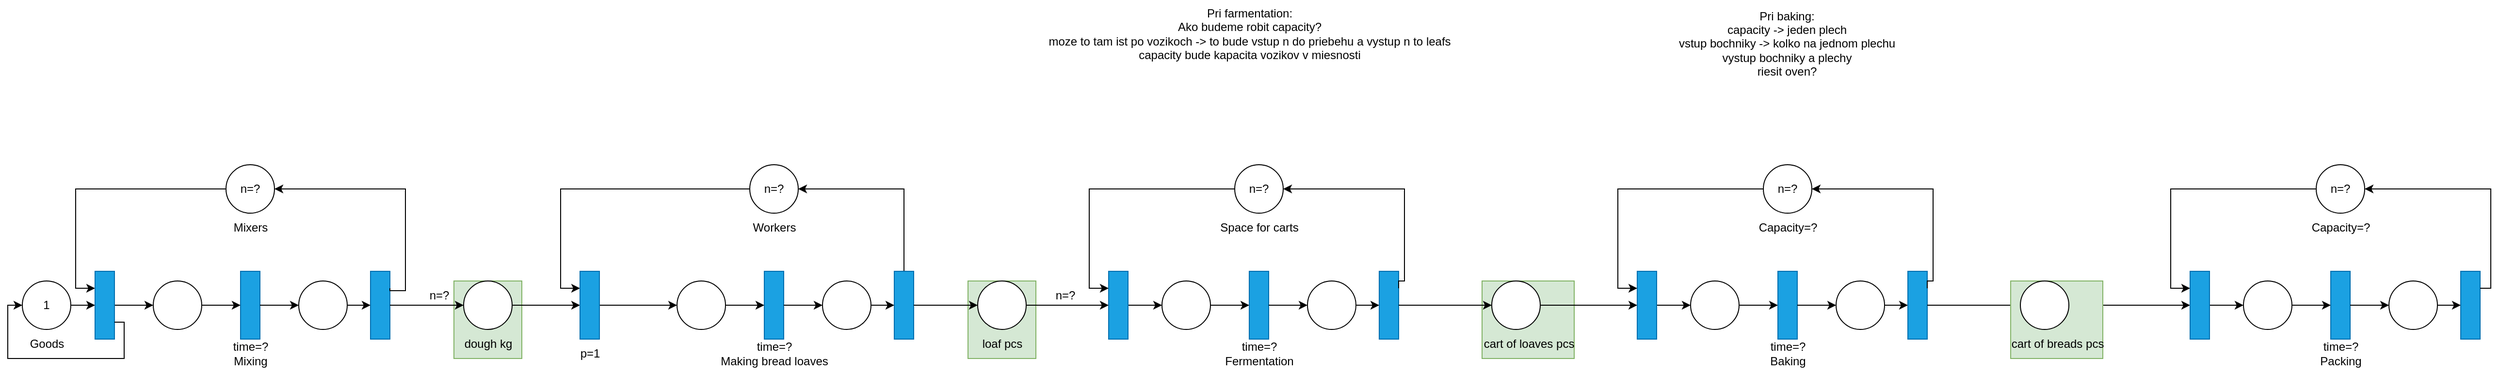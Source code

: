 <mxfile version="20.5.3" type="embed"><diagram id="23iRSUPoRavnBvh4doch" name="Page-1"><mxGraphModel dx="560" dy="378" grid="1" gridSize="10" guides="1" tooltips="1" connect="1" arrows="1" fold="1" page="1" pageScale="1" pageWidth="827" pageHeight="1169" math="0" shadow="0"><root><mxCell id="0"/><mxCell id="1" parent="0"/><mxCell id="70" style="edgeStyle=orthogonalEdgeStyle;rounded=0;orthogonalLoop=1;jettySize=auto;html=1;exitX=1;exitY=0.5;exitDx=0;exitDy=0;entryX=0;entryY=0.5;entryDx=0;entryDy=0;" parent="1" source="305" target="428" edge="1"><mxGeometry relative="1" as="geometry"><mxPoint x="2290" y="415" as="targetPoint"/><Array as="points"/></mxGeometry></mxCell><mxCell id="100" style="edgeStyle=orthogonalEdgeStyle;rounded=0;orthogonalLoop=1;jettySize=auto;html=1;exitX=0;exitY=0.5;exitDx=0;exitDy=0;entryX=0;entryY=0.25;entryDx=0;entryDy=0;" edge="1" parent="1" source="79" target="5"><mxGeometry relative="1" as="geometry"><mxPoint x="250" y="400" as="targetPoint"/></mxGeometry></mxCell><mxCell id="107" value="" style="edgeStyle=orthogonalEdgeStyle;rounded=0;orthogonalLoop=1;jettySize=auto;html=1;" edge="1" parent="1" source="5" target="111"><mxGeometry relative="1" as="geometry"><mxPoint x="140" y="144" as="targetPoint"/></mxGeometry></mxCell><mxCell id="133" value="" style="group" vertex="1" connectable="0" parent="1"><mxGeometry x="40" y="380" width="120" height="90" as="geometry"/></mxCell><mxCell id="5" value="" style="rounded=0;whiteSpace=wrap;html=1;fillColor=#1ba1e2;fontColor=#ffffff;strokeColor=#006EAF;" parent="133" vertex="1"><mxGeometry x="90" width="20" height="70" as="geometry"/></mxCell><mxCell id="93" value="" style="group" vertex="1" connectable="0" parent="133"><mxGeometry x="10" y="10" width="60" height="80" as="geometry"/></mxCell><mxCell id="36" value="1" style="ellipse;whiteSpace=wrap;html=1;aspect=fixed;" parent="93" vertex="1"><mxGeometry x="5" width="50" height="50" as="geometry"/></mxCell><mxCell id="87" value="Goods" style="text;html=1;align=center;verticalAlign=middle;resizable=1;points=[];autosize=1;strokeColor=none;fillColor=none;movable=1;rotatable=1;deletable=1;editable=1;connectable=1;" vertex="1" parent="93"><mxGeometry y="50" width="60" height="30" as="geometry"/></mxCell><mxCell id="37" style="edgeStyle=orthogonalEdgeStyle;rounded=0;orthogonalLoop=1;jettySize=auto;html=1;" parent="133" source="36" target="5" edge="1"><mxGeometry relative="1" as="geometry"/></mxCell><mxCell id="102" style="edgeStyle=orthogonalEdgeStyle;rounded=0;orthogonalLoop=1;jettySize=auto;html=1;exitX=1;exitY=0.75;exitDx=0;exitDy=0;" edge="1" parent="133" source="5" target="36"><mxGeometry relative="1" as="geometry"><mxPoint y="90" as="targetPoint"/><Array as="points"><mxPoint x="120" y="53"/><mxPoint x="120" y="90"/><mxPoint y="90"/><mxPoint y="35"/></Array></mxGeometry></mxCell><mxCell id="134" value="" style="group" vertex="1" connectable="0" parent="1"><mxGeometry x="190" y="270" width="244" height="215" as="geometry"/></mxCell><mxCell id="22" value="" style="rounded=0;whiteSpace=wrap;html=1;fillColor=#1ba1e2;fontColor=#ffffff;strokeColor=#006EAF;" parent="134" vertex="1"><mxGeometry x="224" y="110" width="20" height="70" as="geometry"/></mxCell><mxCell id="128" value="" style="group" vertex="1" connectable="0" parent="134"><mxGeometry width="200" height="215" as="geometry"/></mxCell><mxCell id="96" value="" style="group" vertex="1" connectable="0" parent="128"><mxGeometry x="70" width="60" height="80" as="geometry"/></mxCell><mxCell id="79" value="n=?" style="ellipse;whiteSpace=wrap;html=1;aspect=fixed;" parent="96" vertex="1"><mxGeometry x="5" width="50" height="50" as="geometry"/></mxCell><mxCell id="95" value="Mixers" style="text;html=1;align=center;verticalAlign=middle;resizable=0;points=[];autosize=1;strokeColor=none;fillColor=none;" vertex="1" parent="96"><mxGeometry y="50" width="60" height="30" as="geometry"/></mxCell><mxCell id="111" value="" style="ellipse;whiteSpace=wrap;html=1;aspect=fixed;" vertex="1" parent="128"><mxGeometry y="120" width="50" height="50" as="geometry"/></mxCell><mxCell id="118" value="" style="group" vertex="1" connectable="0" parent="128"><mxGeometry x="70" y="110" width="60" height="105" as="geometry"/></mxCell><mxCell id="116" value="" style="rounded=0;whiteSpace=wrap;html=1;fillColor=#1ba1e2;fontColor=#ffffff;strokeColor=#006EAF;" vertex="1" parent="118"><mxGeometry x="20" width="20" height="70" as="geometry"/></mxCell><mxCell id="117" value="time=?&lt;br&gt;Mixing" style="text;html=1;align=center;verticalAlign=middle;resizable=0;points=[];autosize=1;strokeColor=none;fillColor=none;" vertex="1" parent="118"><mxGeometry y="65" width="60" height="40" as="geometry"/></mxCell><mxCell id="115" style="edgeStyle=orthogonalEdgeStyle;rounded=0;orthogonalLoop=1;jettySize=auto;html=1;" edge="1" parent="128" source="111" target="116"><mxGeometry relative="1" as="geometry"><mxPoint x="75" y="145" as="targetPoint"/></mxGeometry></mxCell><mxCell id="120" style="edgeStyle=orthogonalEdgeStyle;rounded=0;orthogonalLoop=1;jettySize=auto;html=1;exitX=1;exitY=0.5;exitDx=0;exitDy=0;" edge="1" parent="128" source="116" target="121"><mxGeometry relative="1" as="geometry"><mxPoint x="170" y="145" as="targetPoint"/></mxGeometry></mxCell><mxCell id="121" value="" style="ellipse;whiteSpace=wrap;html=1;aspect=fixed;" vertex="1" parent="128"><mxGeometry x="150" y="120" width="50" height="50" as="geometry"/></mxCell><mxCell id="125" style="edgeStyle=orthogonalEdgeStyle;rounded=0;orthogonalLoop=1;jettySize=auto;html=1;exitX=1;exitY=0.25;exitDx=0;exitDy=0;entryX=1;entryY=0.5;entryDx=0;entryDy=0;" edge="1" parent="134" source="22" target="79"><mxGeometry relative="1" as="geometry"><Array as="points"><mxPoint x="244" y="130"/><mxPoint x="260" y="130"/><mxPoint x="260" y="25"/></Array></mxGeometry></mxCell><mxCell id="124" style="edgeStyle=orthogonalEdgeStyle;rounded=0;orthogonalLoop=1;jettySize=auto;html=1;exitX=1;exitY=0.5;exitDx=0;exitDy=0;entryX=0;entryY=0.5;entryDx=0;entryDy=0;" edge="1" parent="134" source="121" target="22"><mxGeometry relative="1" as="geometry"/></mxCell><mxCell id="162" value="" style="group" vertex="1" connectable="0" parent="1"><mxGeometry x="460" y="400" width="50" height="10" as="geometry"/></mxCell><mxCell id="161" value="n=?" style="text;html=1;strokeColor=none;fillColor=none;align=center;verticalAlign=middle;whiteSpace=wrap;rounded=0;" vertex="1" parent="162"><mxGeometry width="50" height="10" as="geometry"/></mxCell><mxCell id="164" value="" style="group;fillColor=#d5e8d4;strokeColor=#82b366;" vertex="1" connectable="0" parent="1"><mxGeometry x="500" y="390" width="70" height="80" as="geometry"/></mxCell><mxCell id="35" value="" style="ellipse;whiteSpace=wrap;html=1;aspect=fixed;" parent="164" vertex="1"><mxGeometry x="10" width="50" height="50" as="geometry"/></mxCell><mxCell id="163" value="dough kg" style="text;html=1;align=center;verticalAlign=middle;resizable=0;points=[];autosize=1;strokeColor=none;fillColor=none;" vertex="1" parent="164"><mxGeometry y="50" width="70" height="30" as="geometry"/></mxCell><mxCell id="40" style="edgeStyle=orthogonalEdgeStyle;rounded=0;orthogonalLoop=1;jettySize=auto;html=1;" parent="1" source="22" target="35" edge="1"><mxGeometry relative="1" as="geometry"><mxPoint x="860" y="450" as="targetPoint"/></mxGeometry></mxCell><mxCell id="180" style="edgeStyle=orthogonalEdgeStyle;rounded=0;orthogonalLoop=1;jettySize=auto;html=1;exitX=1;exitY=0.5;exitDx=0;exitDy=0;entryX=0;entryY=0.5;entryDx=0;entryDy=0;" edge="1" parent="1" source="35" target="182"><mxGeometry relative="1" as="geometry"><mxPoint x="595" y="415" as="targetPoint"/></mxGeometry></mxCell><mxCell id="231" style="edgeStyle=orthogonalEdgeStyle;rounded=0;orthogonalLoop=1;jettySize=auto;html=1;exitX=1;exitY=0.5;exitDx=0;exitDy=0;entryX=0;entryY=0.5;entryDx=0;entryDy=0;" edge="1" parent="1" source="182" target="221"><mxGeometry relative="1" as="geometry"/></mxCell><mxCell id="190" style="edgeStyle=orthogonalEdgeStyle;rounded=0;orthogonalLoop=1;jettySize=auto;html=1;entryX=0;entryY=0.25;entryDx=0;entryDy=0;" edge="1" parent="1" source="219" target="182"><mxGeometry relative="1" as="geometry"><mxPoint x="710" y="305" as="sourcePoint"/><mxPoint x="620" y="375" as="targetPoint"/></mxGeometry></mxCell><mxCell id="215" value="" style="group" vertex="1" connectable="0" parent="1"><mxGeometry x="730" y="270" width="244" height="215" as="geometry"/></mxCell><mxCell id="376" style="edgeStyle=orthogonalEdgeStyle;rounded=0;orthogonalLoop=1;jettySize=auto;html=1;exitX=0.5;exitY=0;exitDx=0;exitDy=0;entryX=1;entryY=0.5;entryDx=0;entryDy=0;" edge="1" parent="215" source="216" target="219"><mxGeometry relative="1" as="geometry"/></mxCell><mxCell id="216" value="" style="rounded=0;whiteSpace=wrap;html=1;fillColor=#1ba1e2;fontColor=#ffffff;strokeColor=#006EAF;" vertex="1" parent="215"><mxGeometry x="224" y="110" width="20" height="70" as="geometry"/></mxCell><mxCell id="217" value="" style="group" vertex="1" connectable="0" parent="215"><mxGeometry width="200" height="215" as="geometry"/></mxCell><mxCell id="218" value="" style="group" vertex="1" connectable="0" parent="217"><mxGeometry x="70" width="70" height="80" as="geometry"/></mxCell><mxCell id="219" value="n=?" style="ellipse;whiteSpace=wrap;html=1;aspect=fixed;" vertex="1" parent="218"><mxGeometry x="5" width="50" height="50" as="geometry"/></mxCell><mxCell id="220" value="Workers" style="text;html=1;align=center;verticalAlign=middle;resizable=0;points=[];autosize=1;strokeColor=none;fillColor=none;" vertex="1" parent="218"><mxGeometry x="-5" y="50" width="70" height="30" as="geometry"/></mxCell><mxCell id="221" value="" style="ellipse;whiteSpace=wrap;html=1;aspect=fixed;" vertex="1" parent="217"><mxGeometry y="120" width="50" height="50" as="geometry"/></mxCell><mxCell id="222" value="" style="group" vertex="1" connectable="0" parent="217"><mxGeometry x="70" y="110" width="95" height="105" as="geometry"/></mxCell><mxCell id="223" value="" style="rounded=0;whiteSpace=wrap;html=1;fillColor=#1ba1e2;fontColor=#ffffff;strokeColor=#006EAF;" vertex="1" parent="222"><mxGeometry x="20" width="20" height="70" as="geometry"/></mxCell><mxCell id="224" value="time=?&lt;br&gt;Making bread loaves" style="text;html=1;align=center;verticalAlign=middle;resizable=0;points=[];autosize=1;strokeColor=none;fillColor=none;" vertex="1" parent="222"><mxGeometry x="-35" y="65" width="130" height="40" as="geometry"/></mxCell><mxCell id="225" style="edgeStyle=orthogonalEdgeStyle;rounded=0;orthogonalLoop=1;jettySize=auto;html=1;" edge="1" parent="217" source="221" target="223"><mxGeometry relative="1" as="geometry"><mxPoint x="75" y="145" as="targetPoint"/></mxGeometry></mxCell><mxCell id="226" style="edgeStyle=orthogonalEdgeStyle;rounded=0;orthogonalLoop=1;jettySize=auto;html=1;exitX=1;exitY=0.5;exitDx=0;exitDy=0;" edge="1" parent="217" source="223" target="227"><mxGeometry relative="1" as="geometry"><mxPoint x="170" y="145" as="targetPoint"/></mxGeometry></mxCell><mxCell id="227" value="" style="ellipse;whiteSpace=wrap;html=1;aspect=fixed;" vertex="1" parent="217"><mxGeometry x="150" y="120" width="50" height="50" as="geometry"/></mxCell><mxCell id="229" style="edgeStyle=orthogonalEdgeStyle;rounded=0;orthogonalLoop=1;jettySize=auto;html=1;exitX=1;exitY=0.5;exitDx=0;exitDy=0;entryX=0;entryY=0.5;entryDx=0;entryDy=0;" edge="1" parent="215" source="227" target="216"><mxGeometry relative="1" as="geometry"/></mxCell><mxCell id="249" value="" style="group;fillColor=#d5e8d4;strokeColor=#82b366;" vertex="1" connectable="0" parent="1"><mxGeometry x="1030" y="390" width="70" height="80" as="geometry"/></mxCell><mxCell id="250" value="" style="ellipse;whiteSpace=wrap;html=1;aspect=fixed;" vertex="1" parent="249"><mxGeometry x="10" width="50" height="50" as="geometry"/></mxCell><mxCell id="251" value="loaf pcs" style="text;html=1;align=center;verticalAlign=middle;resizable=0;points=[];autosize=1;strokeColor=none;fillColor=none;" vertex="1" parent="249"><mxGeometry x="5" y="50" width="60" height="30" as="geometry"/></mxCell><mxCell id="258" style="edgeStyle=orthogonalEdgeStyle;rounded=0;orthogonalLoop=1;jettySize=auto;html=1;exitX=1;exitY=0.5;exitDx=0;exitDy=0;entryX=0;entryY=0.5;entryDx=0;entryDy=0;" edge="1" parent="1" source="259" target="267"><mxGeometry relative="1" as="geometry"/></mxCell><mxCell id="259" value="" style="rounded=0;whiteSpace=wrap;html=1;fillColor=#1ba1e2;fontColor=#ffffff;strokeColor=#006EAF;" vertex="1" parent="1"><mxGeometry x="1175" y="380" width="20" height="70" as="geometry"/></mxCell><mxCell id="260" style="edgeStyle=orthogonalEdgeStyle;rounded=0;orthogonalLoop=1;jettySize=auto;html=1;entryX=0;entryY=0.25;entryDx=0;entryDy=0;" edge="1" parent="1" source="265" target="259"><mxGeometry relative="1" as="geometry"><mxPoint x="1540" y="355" as="sourcePoint"/><mxPoint x="1450" y="425" as="targetPoint"/></mxGeometry></mxCell><mxCell id="284" value="Pri farmentation:&lt;br&gt;Ako budeme robit capacity?&lt;br&gt;moze to tam ist po vozikoch -&amp;gt; to bude vstup n do priebehu a vystup n to leafs&lt;br&gt;capacity bude kapacita vozikov v miesnosti" style="text;html=1;align=center;verticalAlign=middle;resizable=0;points=[];autosize=1;strokeColor=none;fillColor=none;" vertex="1" parent="1"><mxGeometry x="1100" y="100" width="440" height="70" as="geometry"/></mxCell><mxCell id="285" style="edgeStyle=orthogonalEdgeStyle;rounded=0;orthogonalLoop=1;jettySize=auto;html=1;exitX=1;exitY=0.5;exitDx=0;exitDy=0;entryX=0;entryY=0.5;entryDx=0;entryDy=0;" edge="1" parent="1" source="286" target="295"><mxGeometry relative="1" as="geometry"/></mxCell><mxCell id="286" value="" style="rounded=0;whiteSpace=wrap;html=1;fillColor=#1ba1e2;fontColor=#ffffff;strokeColor=#006EAF;" vertex="1" parent="1"><mxGeometry x="1720" y="380" width="20" height="70" as="geometry"/></mxCell><mxCell id="287" style="edgeStyle=orthogonalEdgeStyle;rounded=0;orthogonalLoop=1;jettySize=auto;html=1;entryX=0;entryY=0.25;entryDx=0;entryDy=0;" edge="1" parent="1" source="293" target="286"><mxGeometry relative="1" as="geometry"><mxPoint x="2085" y="355" as="sourcePoint"/><mxPoint x="1995" y="425" as="targetPoint"/></mxGeometry></mxCell><mxCell id="288" value="" style="group" vertex="1" connectable="0" parent="1"><mxGeometry x="1775" y="270" width="437.5" height="215" as="geometry"/></mxCell><mxCell id="289" value="" style="group" vertex="1" connectable="0" parent="288"><mxGeometry width="244" height="215" as="geometry"/></mxCell><mxCell id="290" value="" style="rounded=0;whiteSpace=wrap;html=1;fillColor=#1ba1e2;fontColor=#ffffff;strokeColor=#006EAF;" vertex="1" parent="289"><mxGeometry x="224" y="110" width="20" height="70" as="geometry"/></mxCell><mxCell id="291" value="" style="group" vertex="1" connectable="0" parent="289"><mxGeometry width="200" height="215" as="geometry"/></mxCell><mxCell id="292" value="" style="group" vertex="1" connectable="0" parent="291"><mxGeometry x="70" width="70" height="80" as="geometry"/></mxCell><mxCell id="293" value="n=?" style="ellipse;whiteSpace=wrap;html=1;aspect=fixed;" vertex="1" parent="292"><mxGeometry x="5" width="50" height="50" as="geometry"/></mxCell><mxCell id="294" value="Capacity=?" style="text;html=1;align=center;verticalAlign=middle;resizable=0;points=[];autosize=1;strokeColor=none;fillColor=none;" vertex="1" parent="292"><mxGeometry x="-10" y="50" width="80" height="30" as="geometry"/></mxCell><mxCell id="295" value="" style="ellipse;whiteSpace=wrap;html=1;aspect=fixed;" vertex="1" parent="291"><mxGeometry y="120" width="50" height="50" as="geometry"/></mxCell><mxCell id="296" value="" style="group" vertex="1" connectable="0" parent="291"><mxGeometry x="70" y="110" width="95" height="105" as="geometry"/></mxCell><mxCell id="297" value="" style="rounded=0;whiteSpace=wrap;html=1;fillColor=#1ba1e2;fontColor=#ffffff;strokeColor=#006EAF;" vertex="1" parent="296"><mxGeometry x="20" width="20" height="70" as="geometry"/></mxCell><mxCell id="298" value="time=?&lt;br&gt;Baking" style="text;html=1;align=center;verticalAlign=middle;resizable=0;points=[];autosize=1;strokeColor=none;fillColor=none;" vertex="1" parent="296"><mxGeometry y="65" width="60" height="40" as="geometry"/></mxCell><mxCell id="299" style="edgeStyle=orthogonalEdgeStyle;rounded=0;orthogonalLoop=1;jettySize=auto;html=1;" edge="1" parent="291" source="295" target="297"><mxGeometry relative="1" as="geometry"><mxPoint x="75" y="145" as="targetPoint"/></mxGeometry></mxCell><mxCell id="300" style="edgeStyle=orthogonalEdgeStyle;rounded=0;orthogonalLoop=1;jettySize=auto;html=1;exitX=1;exitY=0.5;exitDx=0;exitDy=0;" edge="1" parent="291" source="297" target="301"><mxGeometry relative="1" as="geometry"><mxPoint x="170" y="145" as="targetPoint"/></mxGeometry></mxCell><mxCell id="301" value="" style="ellipse;whiteSpace=wrap;html=1;aspect=fixed;" vertex="1" parent="291"><mxGeometry x="150" y="120" width="50" height="50" as="geometry"/></mxCell><mxCell id="302" style="edgeStyle=orthogonalEdgeStyle;rounded=0;orthogonalLoop=1;jettySize=auto;html=1;exitX=1;exitY=0.25;exitDx=0;exitDy=0;entryX=1;entryY=0.5;entryDx=0;entryDy=0;" edge="1" parent="289" source="290" target="293"><mxGeometry relative="1" as="geometry"><Array as="points"><mxPoint x="244" y="120"/><mxPoint x="250" y="120"/><mxPoint x="250" y="25"/></Array></mxGeometry></mxCell><mxCell id="303" style="edgeStyle=orthogonalEdgeStyle;rounded=0;orthogonalLoop=1;jettySize=auto;html=1;exitX=1;exitY=0.5;exitDx=0;exitDy=0;entryX=0;entryY=0.5;entryDx=0;entryDy=0;" edge="1" parent="289" source="301" target="290"><mxGeometry relative="1" as="geometry"/></mxCell><mxCell id="309" style="edgeStyle=orthogonalEdgeStyle;rounded=0;orthogonalLoop=1;jettySize=auto;html=1;exitX=1;exitY=0.5;exitDx=0;exitDy=0;" edge="1" parent="288" source="290" target="305"><mxGeometry relative="1" as="geometry"/></mxCell><mxCell id="318" value="" style="group" vertex="1" connectable="0" parent="288"><mxGeometry x="317.5" y="120" width="120" height="80" as="geometry"/></mxCell><mxCell id="304" value="" style="group;fillColor=#d5e8d4;strokeColor=#82b366;" vertex="1" connectable="0" parent="318"><mxGeometry x="12.5" width="95" height="80" as="geometry"/></mxCell><mxCell id="305" value="" style="ellipse;whiteSpace=wrap;html=1;aspect=fixed;" vertex="1" parent="304"><mxGeometry x="10" width="50" height="50" as="geometry"/></mxCell><mxCell id="306" value="cart of breads pcs" style="text;html=1;align=center;verticalAlign=middle;resizable=0;points=[];autosize=1;strokeColor=none;fillColor=none;" vertex="1" parent="318"><mxGeometry y="50" width="120" height="30" as="geometry"/></mxCell><mxCell id="310" value="Pri baking:&lt;br&gt;capacity -&amp;gt; jeden plech&lt;br&gt;vstup bochniky -&amp;gt; kolko na jednom plechu&lt;br&gt;vystup bochniky a plechy&lt;br&gt;riesit oven?&lt;br&gt;" style="text;html=1;align=center;verticalAlign=middle;resizable=0;points=[];autosize=1;strokeColor=none;fillColor=none;" vertex="1" parent="1"><mxGeometry x="1749" y="100" width="250" height="90" as="geometry"/></mxCell><mxCell id="313" value="" style="group" vertex="1" connectable="0" parent="1"><mxGeometry x="1110" y="390" width="40" height="30" as="geometry"/></mxCell><mxCell id="257" style="edgeStyle=orthogonalEdgeStyle;rounded=0;orthogonalLoop=1;jettySize=auto;html=1;exitX=1;exitY=0.5;exitDx=0;exitDy=0;entryX=0;entryY=0.5;entryDx=0;entryDy=0;" edge="1" parent="313" target="259" source="250"><mxGeometry relative="1" as="geometry"><mxPoint x="280" y="75" as="sourcePoint"/><mxPoint x="315" y="75" as="targetPoint"/></mxGeometry></mxCell><mxCell id="312" value="n=?" style="text;html=1;align=center;verticalAlign=middle;resizable=0;points=[];autosize=1;strokeColor=none;fillColor=none;" vertex="1" parent="313"><mxGeometry width="40" height="30" as="geometry"/></mxCell><mxCell id="316" value="" style="group" vertex="1" connectable="0" parent="1"><mxGeometry x="1230" y="270" width="437.5" height="215" as="geometry"/></mxCell><mxCell id="283" value="" style="group" vertex="1" connectable="0" parent="316"><mxGeometry width="425" height="215" as="geometry"/></mxCell><mxCell id="261" value="" style="group" vertex="1" connectable="0" parent="283"><mxGeometry width="244" height="215" as="geometry"/></mxCell><mxCell id="262" value="" style="rounded=0;whiteSpace=wrap;html=1;fillColor=#1ba1e2;fontColor=#ffffff;strokeColor=#006EAF;" vertex="1" parent="261"><mxGeometry x="224" y="110" width="20" height="70" as="geometry"/></mxCell><mxCell id="263" value="" style="group" vertex="1" connectable="0" parent="261"><mxGeometry width="200" height="215" as="geometry"/></mxCell><mxCell id="264" value="" style="group" vertex="1" connectable="0" parent="263"><mxGeometry x="70" width="80" height="80" as="geometry"/></mxCell><mxCell id="265" value="n=?" style="ellipse;whiteSpace=wrap;html=1;aspect=fixed;" vertex="1" parent="264"><mxGeometry x="5" width="50" height="50" as="geometry"/></mxCell><mxCell id="266" value="Space for carts" style="text;html=1;align=center;verticalAlign=middle;resizable=0;points=[];autosize=1;strokeColor=none;fillColor=none;" vertex="1" parent="264"><mxGeometry x="-20" y="50" width="100" height="30" as="geometry"/></mxCell><mxCell id="267" value="" style="ellipse;whiteSpace=wrap;html=1;aspect=fixed;" vertex="1" parent="263"><mxGeometry y="120" width="50" height="50" as="geometry"/></mxCell><mxCell id="268" value="" style="group" vertex="1" connectable="0" parent="263"><mxGeometry x="70" y="110" width="95" height="105" as="geometry"/></mxCell><mxCell id="269" value="" style="rounded=0;whiteSpace=wrap;html=1;fillColor=#1ba1e2;fontColor=#ffffff;strokeColor=#006EAF;" vertex="1" parent="268"><mxGeometry x="20" width="20" height="70" as="geometry"/></mxCell><mxCell id="270" value="time=?&lt;br&gt;Fermentation" style="text;html=1;align=center;verticalAlign=middle;resizable=0;points=[];autosize=1;strokeColor=none;fillColor=none;" vertex="1" parent="268"><mxGeometry x="-15" y="65" width="90" height="40" as="geometry"/></mxCell><mxCell id="271" style="edgeStyle=orthogonalEdgeStyle;rounded=0;orthogonalLoop=1;jettySize=auto;html=1;" edge="1" parent="263" source="267" target="269"><mxGeometry relative="1" as="geometry"><mxPoint x="75" y="145" as="targetPoint"/></mxGeometry></mxCell><mxCell id="272" style="edgeStyle=orthogonalEdgeStyle;rounded=0;orthogonalLoop=1;jettySize=auto;html=1;exitX=1;exitY=0.5;exitDx=0;exitDy=0;" edge="1" parent="263" source="269" target="273"><mxGeometry relative="1" as="geometry"><mxPoint x="170" y="145" as="targetPoint"/></mxGeometry></mxCell><mxCell id="273" value="" style="ellipse;whiteSpace=wrap;html=1;aspect=fixed;" vertex="1" parent="263"><mxGeometry x="150" y="120" width="50" height="50" as="geometry"/></mxCell><mxCell id="274" style="edgeStyle=orthogonalEdgeStyle;rounded=0;orthogonalLoop=1;jettySize=auto;html=1;exitX=1;exitY=0.25;exitDx=0;exitDy=0;entryX=1;entryY=0.5;entryDx=0;entryDy=0;" edge="1" parent="261" source="262" target="265"><mxGeometry relative="1" as="geometry"><Array as="points"><mxPoint x="244" y="120"/><mxPoint x="250" y="120"/><mxPoint x="250" y="25"/></Array></mxGeometry></mxCell><mxCell id="275" style="edgeStyle=orthogonalEdgeStyle;rounded=0;orthogonalLoop=1;jettySize=auto;html=1;exitX=1;exitY=0.5;exitDx=0;exitDy=0;entryX=0;entryY=0.5;entryDx=0;entryDy=0;" edge="1" parent="261" source="273" target="262"><mxGeometry relative="1" as="geometry"/></mxCell><mxCell id="276" value="" style="group;fillColor=#d5e8d4;strokeColor=#82b366;" vertex="1" connectable="0" parent="283"><mxGeometry x="330" y="120" width="95" height="80" as="geometry"/></mxCell><mxCell id="277" value="" style="ellipse;whiteSpace=wrap;html=1;aspect=fixed;" vertex="1" parent="276"><mxGeometry x="10" width="50" height="50" as="geometry"/></mxCell><mxCell id="280" style="edgeStyle=orthogonalEdgeStyle;rounded=0;orthogonalLoop=1;jettySize=auto;html=1;exitX=1;exitY=0.5;exitDx=0;exitDy=0;" edge="1" parent="283" source="262" target="277"><mxGeometry relative="1" as="geometry"/></mxCell><mxCell id="278" value="cart of loaves pcs" style="text;html=1;align=center;verticalAlign=middle;resizable=0;points=[];autosize=1;strokeColor=none;fillColor=none;" vertex="1" parent="316"><mxGeometry x="317.5" y="170" width="120" height="30" as="geometry"/></mxCell><mxCell id="317" style="edgeStyle=orthogonalEdgeStyle;rounded=0;orthogonalLoop=1;jettySize=auto;html=1;exitX=1;exitY=0.5;exitDx=0;exitDy=0;entryX=0;entryY=0.5;entryDx=0;entryDy=0;" edge="1" parent="1" source="277" target="286"><mxGeometry relative="1" as="geometry"/></mxCell><mxCell id="349" value="" style="group" vertex="1" connectable="0" parent="1"><mxGeometry x="620" y="380" width="40" height="100" as="geometry"/></mxCell><mxCell id="182" value="&lt;span style=&quot;color: rgba(0, 0, 0, 0); font-family: monospace; font-size: 0px; text-align: start;&quot;&gt;%3CmxGraphModel%3E%3Croot%3E%3CmxCell%20id%3D%220%22%2F%3E%3CmxCell%20id%3D%221%22%20parent%3D%220%22%2F%3E%3CmxCell%20id%3D%222%22%20value%3D%22%22%20style%3D%22group%22%20vertex%3D%221%22%20connectable%3D%220%22%20parent%3D%221%22%3E%3CmxGeometry%20x%3D%22190%22%20y%3D%22270%22%20width%3D%22244%22%20height%3D%22215%22%20as%3D%22geometry%22%2F%3E%3C%2FmxCell%3E%3CmxCell%20id%3D%223%22%20value%3D%22%22%20style%3D%22rounded%3D0%3BwhiteSpace%3Dwrap%3Bhtml%3D1%3BfillColor%3D%231ba1e2%3BfontColor%3D%23ffffff%3BstrokeColor%3D%23006EAF%3B%22%20vertex%3D%221%22%20parent%3D%222%22%3E%3CmxGeometry%20x%3D%22224%22%20y%3D%22110%22%20width%3D%2220%22%20height%3D%2270%22%20as%3D%22geometry%22%2F%3E%3C%2FmxCell%3E%3CmxCell%20id%3D%224%22%20value%3D%22%22%20style%3D%22group%22%20vertex%3D%221%22%20connectable%3D%220%22%20parent%3D%222%22%3E%3CmxGeometry%20width%3D%22200%22%20height%3D%22215%22%20as%3D%22geometry%22%2F%3E%3C%2FmxCell%3E%3CmxCell%20id%3D%225%22%20value%3D%22%22%20style%3D%22group%22%20vertex%3D%221%22%20connectable%3D%220%22%20parent%3D%224%22%3E%3CmxGeometry%20x%3D%2270%22%20width%3D%2260%22%20height%3D%2280%22%20as%3D%22geometry%22%2F%3E%3C%2FmxCell%3E%3CmxCell%20id%3D%226%22%20value%3D%22n%3D%3F%22%20style%3D%22ellipse%3BwhiteSpace%3Dwrap%3Bhtml%3D1%3Baspect%3Dfixed%3B%22%20vertex%3D%221%22%20parent%3D%225%22%3E%3CmxGeometry%20x%3D%225%22%20width%3D%2250%22%20height%3D%2250%22%20as%3D%22geometry%22%2F%3E%3C%2FmxCell%3E%3CmxCell%20id%3D%227%22%20value%3D%22Mixers%22%20style%3D%22text%3Bhtml%3D1%3Balign%3Dcenter%3BverticalAlign%3Dmiddle%3Bresizable%3D0%3Bpoints%3D%5B%5D%3Bautosize%3D1%3BstrokeColor%3Dnone%3BfillColor%3Dnone%3B%22%20vertex%3D%221%22%20parent%3D%225%22%3E%3CmxGeometry%20y%3D%2250%22%20width%3D%2260%22%20height%3D%2230%22%20as%3D%22geometry%22%2F%3E%3C%2FmxCell%3E%3CmxCell%20id%3D%228%22%20value%3D%22%22%20style%3D%22ellipse%3BwhiteSpace%3Dwrap%3Bhtml%3D1%3Baspect%3Dfixed%3B%22%20vertex%3D%221%22%20parent%3D%224%22%3E%3CmxGeometry%20y%3D%22120%22%20width%3D%2250%22%20height%3D%2250%22%20as%3D%22geometry%22%2F%3E%3C%2FmxCell%3E%3CmxCell%20id%3D%229%22%20value%3D%22%22%20style%3D%22group%22%20vertex%3D%221%22%20connectable%3D%220%22%20parent%3D%224%22%3E%3CmxGeometry%20x%3D%2270%22%20y%3D%22110%22%20width%3D%2260%22%20height%3D%22105%22%20as%3D%22geometry%22%2F%3E%3C%2FmxCell%3E%3CmxCell%20id%3D%2210%22%20value%3D%22%22%20style%3D%22rounded%3D0%3BwhiteSpace%3Dwrap%3Bhtml%3D1%3BfillColor%3D%231ba1e2%3BfontColor%3D%23ffffff%3BstrokeColor%3D%23006EAF%3B%22%20vertex%3D%221%22%20parent%3D%229%22%3E%3CmxGeometry%20x%3D%2220%22%20width%3D%2220%22%20height%3D%2270%22%20as%3D%22geometry%22%2F%3E%3C%2FmxCell%3E%3CmxCell%20id%3D%2211%22%20value%3D%22time%3D%3F%26lt%3Bbr%26gt%3BMixing%22%20style%3D%22text%3Bhtml%3D1%3Balign%3Dcenter%3BverticalAlign%3Dmiddle%3Bresizable%3D0%3Bpoints%3D%5B%5D%3Bautosize%3D1%3BstrokeColor%3Dnone%3BfillColor%3Dnone%3B%22%20vertex%3D%221%22%20parent%3D%229%22%3E%3CmxGeometry%20y%3D%2265%22%20width%3D%2260%22%20height%3D%2240%22%20as%3D%22geometry%22%2F%3E%3C%2FmxCell%3E%3CmxCell%20id%3D%2212%22%20style%3D%22edgeStyle%3DorthogonalEdgeStyle%3Brounded%3D0%3BorthogonalLoop%3D1%3BjettySize%3Dauto%3Bhtml%3D1%3B%22%20edge%3D%221%22%20parent%3D%224%22%20source%3D%228%22%20target%3D%2210%22%3E%3CmxGeometry%20relative%3D%221%22%20as%3D%22geometry%22%3E%3CmxPoint%20x%3D%2275%22%20y%3D%22145%22%20as%3D%22targetPoint%22%2F%3E%3C%2FmxGeometry%3E%3C%2FmxCell%3E%3CmxCell%20id%3D%2213%22%20style%3D%22edgeStyle%3DorthogonalEdgeStyle%3Brounded%3D0%3BorthogonalLoop%3D1%3BjettySize%3Dauto%3Bhtml%3D1%3BexitX%3D1%3BexitY%3D0.5%3BexitDx%3D0%3BexitDy%3D0%3B%22%20edge%3D%221%22%20parent%3D%224%22%20source%3D%2210%22%20target%3D%2214%22%3E%3CmxGeometry%20relative%3D%221%22%20as%3D%22geometry%22%3E%3CmxPoint%20x%3D%22170%22%20y%3D%22145%22%20as%3D%22targetPoint%22%2F%3E%3C%2FmxGeometry%3E%3C%2FmxCell%3E%3CmxCell%20id%3D%2214%22%20value%3D%22%22%20style%3D%22ellipse%3BwhiteSpace%3Dwrap%3Bhtml%3D1%3Baspect%3Dfixed%3B%22%20vertex%3D%221%22%20parent%3D%224%22%3E%3CmxGeometry%20x%3D%22150%22%20y%3D%22120%22%20width%3D%2250%22%20height%3D%2250%22%20as%3D%22geometry%22%2F%3E%3C%2FmxCell%3E%3CmxCell%20id%3D%2215%22%20style%3D%22edgeStyle%3DorthogonalEdgeStyle%3Brounded%3D0%3BorthogonalLoop%3D1%3BjettySize%3Dauto%3Bhtml%3D1%3BexitX%3D1%3BexitY%3D0.25%3BexitDx%3D0%3BexitDy%3D0%3BentryX%3D1%3BentryY%3D0.5%3BentryDx%3D0%3BentryDy%3D0%3B%22%20edge%3D%221%22%20parent%3D%222%22%20source%3D%223%22%20target%3D%226%22%3E%3CmxGeometry%20relative%3D%221%22%20as%3D%22geometry%22%3E%3CArray%20as%3D%22points%22%3E%3CmxPoint%20x%3D%22244%22%20y%3D%22130%22%2F%3E%3CmxPoint%20x%3D%22260%22%20y%3D%22130%22%2F%3E%3CmxPoint%20x%3D%22260%22%20y%3D%2225%22%2F%3E%3C%2FArray%3E%3C%2FmxGeometry%3E%3C%2FmxCell%3E%3CmxCell%20id%3D%2216%22%20style%3D%22edgeStyle%3DorthogonalEdgeStyle%3Brounded%3D0%3BorthogonalLoop%3D1%3BjettySize%3Dauto%3Bhtml%3D1%3BexitX%3D1%3BexitY%3D0.5%3BexitDx%3D0%3BexitDy%3D0%3BentryX%3D0%3BentryY%3D0.5%3BentryDx%3D0%3BentryDy%3D0%3B%22%20edge%3D%221%22%20parent%3D%222%22%20source%3D%2214%22%20target%3D%223%22%3E%3CmxGeometry%20relative%3D%221%22%20as%3D%22geometry%22%2F%3E%3C%2FmxCell%3E%3C%2Froot%3E%3C%2FmxGraphModel%3E&lt;/span&gt;" style="rounded=0;whiteSpace=wrap;html=1;fillColor=#1ba1e2;fontColor=#ffffff;strokeColor=#006EAF;" vertex="1" parent="349"><mxGeometry x="10" width="20" height="70" as="geometry"/></mxCell><mxCell id="348" value="p=1" style="text;html=1;align=center;verticalAlign=middle;resizable=0;points=[];autosize=1;strokeColor=none;fillColor=none;" vertex="1" parent="349"><mxGeometry y="70" width="40" height="30" as="geometry"/></mxCell><mxCell id="381" style="edgeStyle=orthogonalEdgeStyle;rounded=0;orthogonalLoop=1;jettySize=auto;html=1;exitX=1;exitY=0.5;exitDx=0;exitDy=0;" edge="1" parent="1" source="216" target="250"><mxGeometry relative="1" as="geometry"/></mxCell><mxCell id="427" style="edgeStyle=orthogonalEdgeStyle;rounded=0;orthogonalLoop=1;jettySize=auto;html=1;exitX=1;exitY=0.5;exitDx=0;exitDy=0;entryX=0;entryY=0.5;entryDx=0;entryDy=0;" edge="1" parent="1" source="428" target="436"><mxGeometry relative="1" as="geometry"/></mxCell><mxCell id="428" value="" style="rounded=0;whiteSpace=wrap;html=1;fillColor=#1ba1e2;fontColor=#ffffff;strokeColor=#006EAF;" vertex="1" parent="1"><mxGeometry x="2290" y="380" width="20" height="70" as="geometry"/></mxCell><mxCell id="429" style="edgeStyle=orthogonalEdgeStyle;rounded=0;orthogonalLoop=1;jettySize=auto;html=1;entryX=0;entryY=0.25;entryDx=0;entryDy=0;" edge="1" parent="1" source="434" target="428"><mxGeometry relative="1" as="geometry"><mxPoint x="2655" y="355" as="sourcePoint"/><mxPoint x="2565" y="425" as="targetPoint"/></mxGeometry></mxCell><mxCell id="430" value="" style="group" vertex="1" connectable="0" parent="1"><mxGeometry x="2345" y="270" width="244" height="215" as="geometry"/></mxCell><mxCell id="431" value="" style="rounded=0;whiteSpace=wrap;html=1;fillColor=#1ba1e2;fontColor=#ffffff;strokeColor=#006EAF;" vertex="1" parent="430"><mxGeometry x="224" y="110" width="20" height="70" as="geometry"/></mxCell><mxCell id="432" value="" style="group" vertex="1" connectable="0" parent="430"><mxGeometry width="200" height="215" as="geometry"/></mxCell><mxCell id="433" value="" style="group" vertex="1" connectable="0" parent="432"><mxGeometry x="70" width="70" height="80" as="geometry"/></mxCell><mxCell id="434" value="n=?" style="ellipse;whiteSpace=wrap;html=1;aspect=fixed;" vertex="1" parent="433"><mxGeometry x="5" width="50" height="50" as="geometry"/></mxCell><mxCell id="435" value="Capacity=?" style="text;html=1;align=center;verticalAlign=middle;resizable=0;points=[];autosize=1;strokeColor=none;fillColor=none;" vertex="1" parent="433"><mxGeometry x="-10" y="50" width="80" height="30" as="geometry"/></mxCell><mxCell id="436" value="" style="ellipse;whiteSpace=wrap;html=1;aspect=fixed;" vertex="1" parent="432"><mxGeometry y="120" width="50" height="50" as="geometry"/></mxCell><mxCell id="437" value="" style="group" vertex="1" connectable="0" parent="432"><mxGeometry x="70" y="110" width="95" height="105" as="geometry"/></mxCell><mxCell id="438" value="" style="rounded=0;whiteSpace=wrap;html=1;fillColor=#1ba1e2;fontColor=#ffffff;strokeColor=#006EAF;" vertex="1" parent="437"><mxGeometry x="20" width="20" height="70" as="geometry"/></mxCell><mxCell id="439" value="time=?&lt;br&gt;Packing" style="text;html=1;align=center;verticalAlign=middle;resizable=0;points=[];autosize=1;strokeColor=none;fillColor=none;" vertex="1" parent="437"><mxGeometry x="-5" y="65" width="70" height="40" as="geometry"/></mxCell><mxCell id="440" style="edgeStyle=orthogonalEdgeStyle;rounded=0;orthogonalLoop=1;jettySize=auto;html=1;" edge="1" parent="432" source="436" target="438"><mxGeometry relative="1" as="geometry"><mxPoint x="75" y="145" as="targetPoint"/></mxGeometry></mxCell><mxCell id="441" style="edgeStyle=orthogonalEdgeStyle;rounded=0;orthogonalLoop=1;jettySize=auto;html=1;exitX=1;exitY=0.5;exitDx=0;exitDy=0;" edge="1" parent="432" source="438" target="442"><mxGeometry relative="1" as="geometry"><mxPoint x="170" y="145" as="targetPoint"/></mxGeometry></mxCell><mxCell id="442" value="" style="ellipse;whiteSpace=wrap;html=1;aspect=fixed;" vertex="1" parent="432"><mxGeometry x="150" y="120" width="50" height="50" as="geometry"/></mxCell><mxCell id="444" style="edgeStyle=orthogonalEdgeStyle;rounded=0;orthogonalLoop=1;jettySize=auto;html=1;exitX=1;exitY=0.5;exitDx=0;exitDy=0;entryX=0;entryY=0.5;entryDx=0;entryDy=0;" edge="1" parent="430" source="442" target="431"><mxGeometry relative="1" as="geometry"/></mxCell><mxCell id="456" style="edgeStyle=orthogonalEdgeStyle;rounded=0;orthogonalLoop=1;jettySize=auto;html=1;exitX=1;exitY=0.25;exitDx=0;exitDy=0;entryX=1;entryY=0.5;entryDx=0;entryDy=0;" edge="1" parent="430" source="431" target="434"><mxGeometry relative="1" as="geometry"><mxPoint x="234.0" y="55" as="targetPoint"/><Array as="points"><mxPoint x="255" y="128"/><mxPoint x="255" y="25"/></Array></mxGeometry></mxCell></root></mxGraphModel></diagram></mxfile>